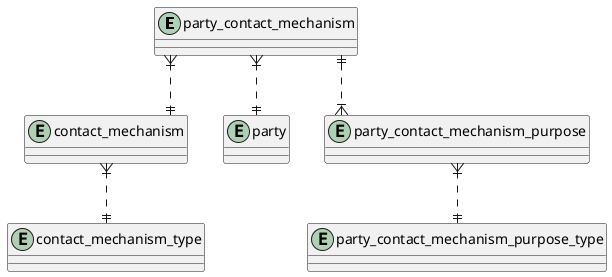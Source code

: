 @startuml
' hide the spot
' hide circle

' avoid problems with angled crows feet
skinparam linetype ortho

' Define only the entities used in this diagram
entity party_contact_mechanism {}
entity contact_mechanism {}
entity party {}
entity party_contact_mechanism_purpose {}
entity contact_mechanism_type {}
entity party_contact_mechanism_purpose_type {}

party_contact_mechanism }|..|| contact_mechanism
party_contact_mechanism }|..|| party
party_contact_mechanism ||..|{ party_contact_mechanism_purpose

contact_mechanism }|..|| contact_mechanism_type
party_contact_mechanism_purpose }|..|| party_contact_mechanism_purpose_type


@enduml
